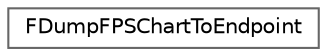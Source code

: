 digraph "Graphical Class Hierarchy"
{
 // INTERACTIVE_SVG=YES
 // LATEX_PDF_SIZE
  bgcolor="transparent";
  edge [fontname=Helvetica,fontsize=10,labelfontname=Helvetica,labelfontsize=10];
  node [fontname=Helvetica,fontsize=10,shape=box,height=0.2,width=0.4];
  rankdir="LR";
  Node0 [id="Node000000",label="FDumpFPSChartToEndpoint",height=0.2,width=0.4,color="grey40", fillcolor="white", style="filled",URL="$df/d6b/structFDumpFPSChartToEndpoint.html",tooltip=" "];
}
